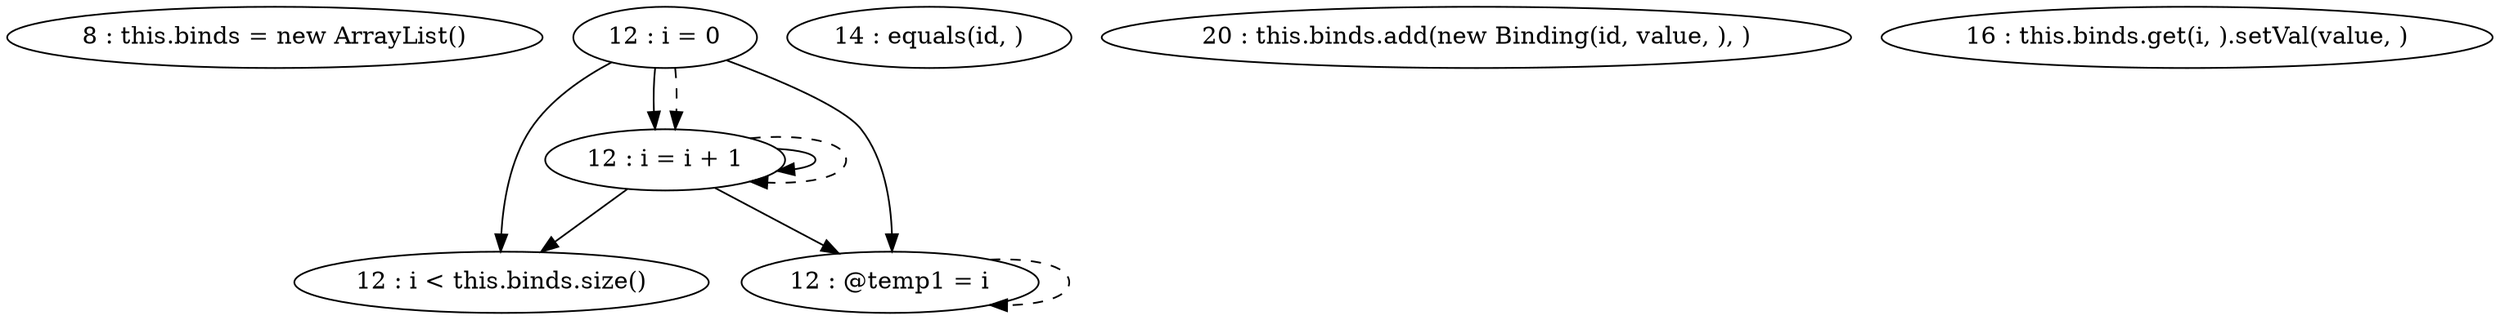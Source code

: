 digraph G {
"8 : this.binds = new ArrayList()"
"12 : i = 0"
"12 : i = 0" -> "12 : i < this.binds.size()"
"12 : i = 0" -> "12 : @temp1 = i"
"12 : i = 0" -> "12 : i = i + 1"
"12 : i = 0" -> "12 : i = i + 1" [style=dashed]
"12 : i < this.binds.size()"
"14 : equals(id, )"
"20 : this.binds.add(new Binding(id, value, ), )"
"16 : this.binds.get(i, ).setVal(value, )"
"12 : @temp1 = i"
"12 : @temp1 = i" -> "12 : @temp1 = i" [style=dashed]
"12 : i = i + 1"
"12 : i = i + 1" -> "12 : i < this.binds.size()"
"12 : i = i + 1" -> "12 : @temp1 = i"
"12 : i = i + 1" -> "12 : i = i + 1"
"12 : i = i + 1" -> "12 : i = i + 1" [style=dashed]
}